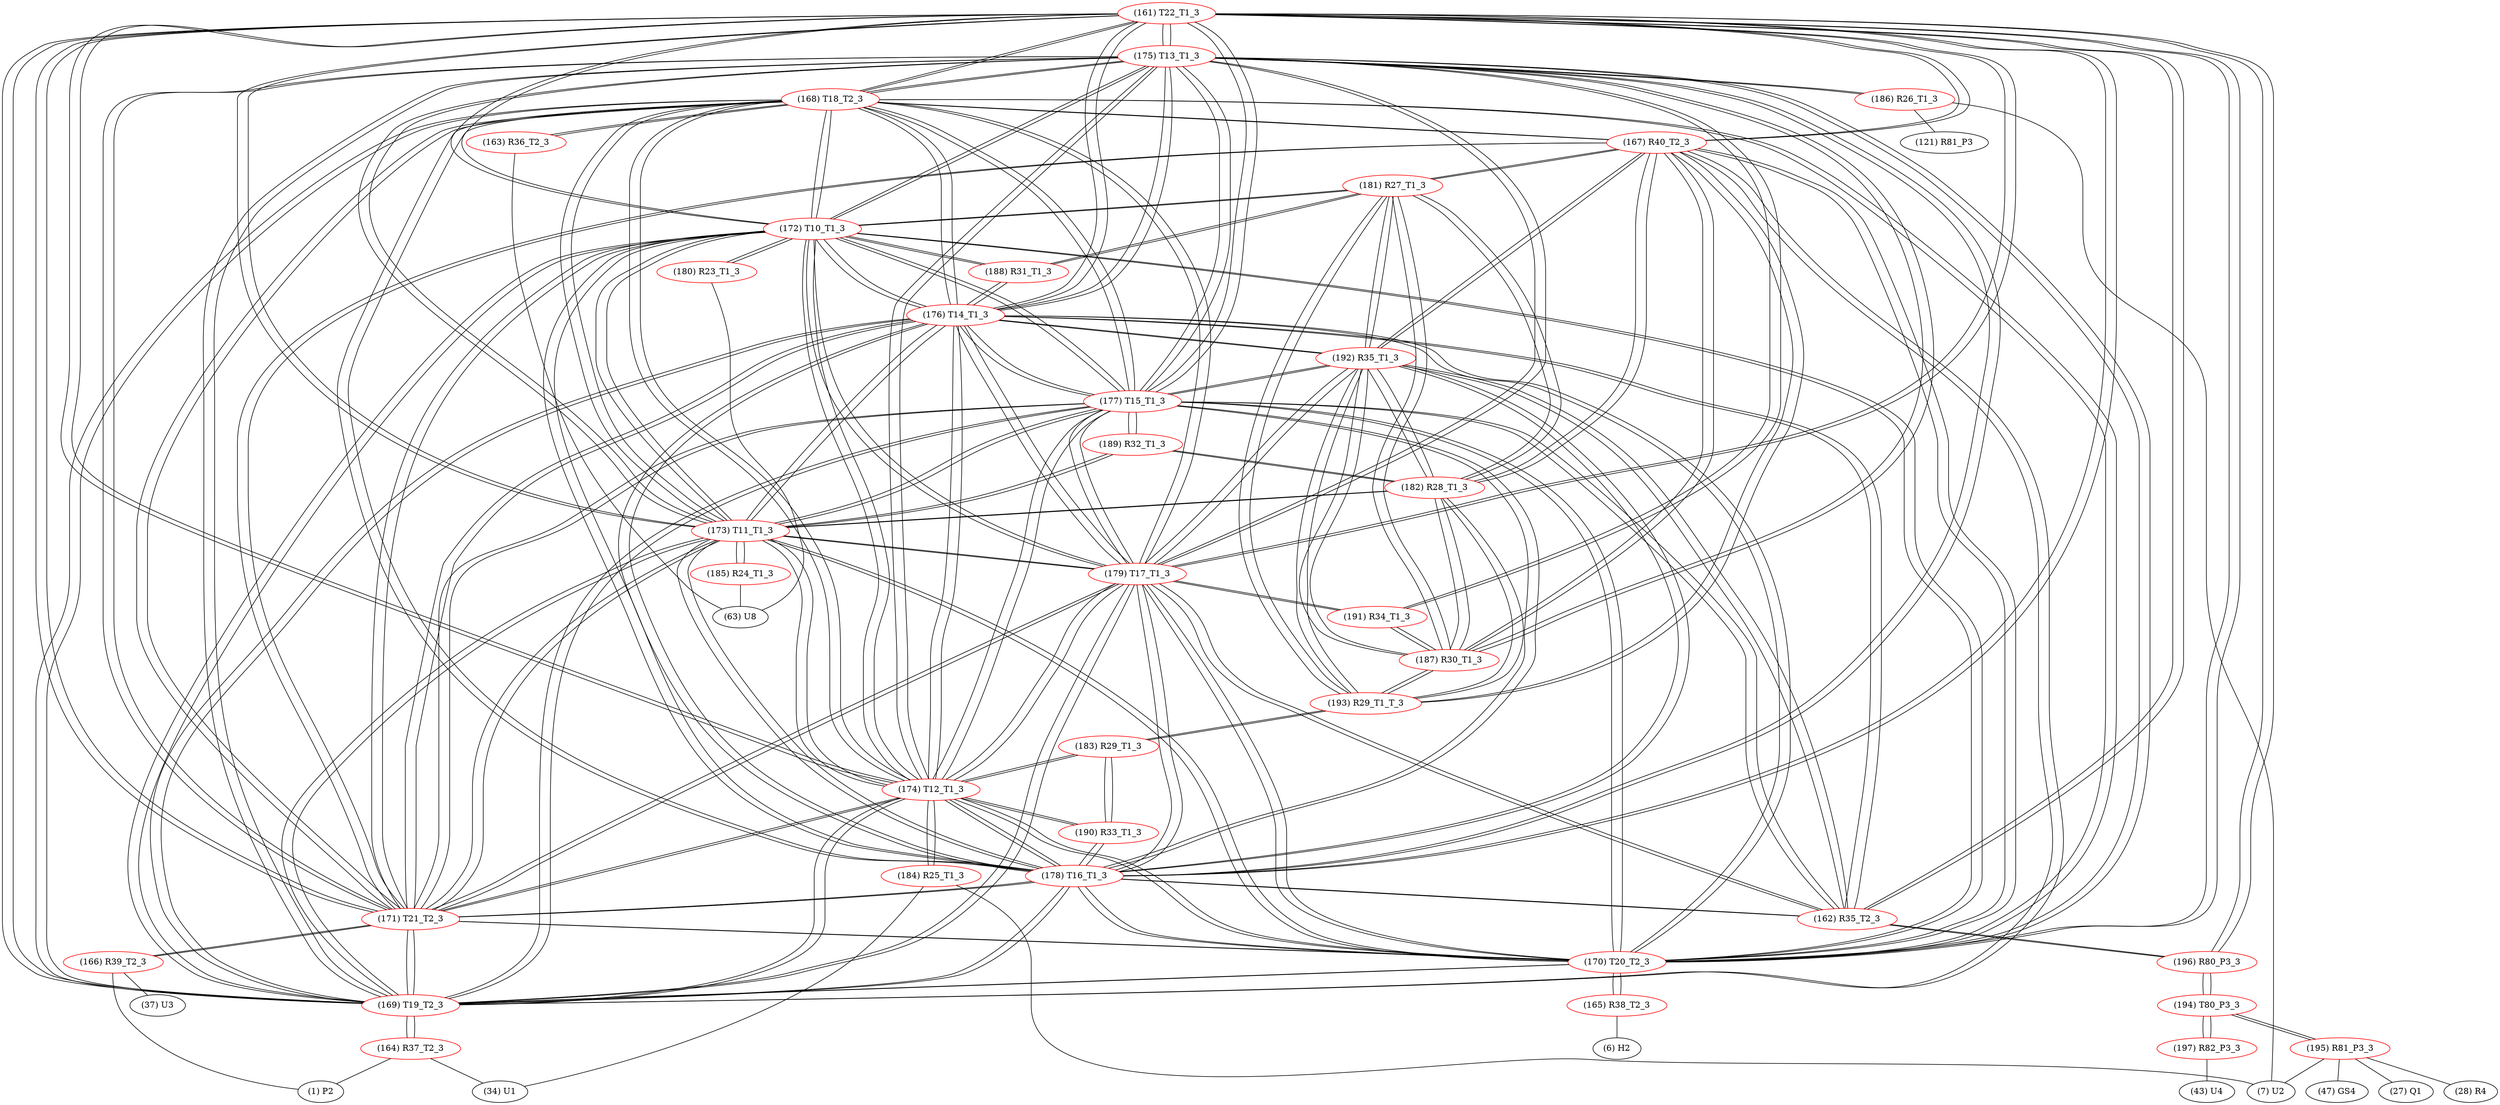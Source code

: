 graph {
	161 [label="(161) T22_T1_3" color=red]
	175 [label="(175) T13_T1_3"]
	168 [label="(168) T18_T2_3"]
	169 [label="(169) T19_T2_3"]
	174 [label="(174) T12_T1_3"]
	177 [label="(177) T15_T1_3"]
	176 [label="(176) T14_T1_3"]
	170 [label="(170) T20_T2_3"]
	171 [label="(171) T21_T2_3"]
	173 [label="(173) T11_T1_3"]
	172 [label="(172) T10_T1_3"]
	178 [label="(178) T16_T1_3"]
	179 [label="(179) T17_T1_3"]
	167 [label="(167) R40_T2_3"]
	196 [label="(196) R80_P3_3"]
	162 [label="(162) R35_T2_3"]
	162 [label="(162) R35_T2_3" color=red]
	177 [label="(177) T15_T1_3"]
	178 [label="(178) T16_T1_3"]
	176 [label="(176) T14_T1_3"]
	179 [label="(179) T17_T1_3"]
	192 [label="(192) R35_T1_3"]
	196 [label="(196) R80_P3_3"]
	161 [label="(161) T22_T1_3"]
	163 [label="(163) R36_T2_3" color=red]
	63 [label="(63) U8"]
	168 [label="(168) T18_T2_3"]
	164 [label="(164) R37_T2_3" color=red]
	1 [label="(1) P2"]
	34 [label="(34) U1"]
	169 [label="(169) T19_T2_3"]
	165 [label="(165) R38_T2_3" color=red]
	6 [label="(6) H2"]
	170 [label="(170) T20_T2_3"]
	166 [label="(166) R39_T2_3" color=red]
	1 [label="(1) P2"]
	37 [label="(37) U3"]
	171 [label="(171) T21_T2_3"]
	167 [label="(167) R40_T2_3" color=red]
	169 [label="(169) T19_T2_3"]
	170 [label="(170) T20_T2_3"]
	171 [label="(171) T21_T2_3"]
	161 [label="(161) T22_T1_3"]
	168 [label="(168) T18_T2_3"]
	193 [label="(193) R29_T1_T_3"]
	182 [label="(182) R28_T1_3"]
	187 [label="(187) R30_T1_3"]
	181 [label="(181) R27_T1_3"]
	192 [label="(192) R35_T1_3"]
	168 [label="(168) T18_T2_3" color=red]
	175 [label="(175) T13_T1_3"]
	169 [label="(169) T19_T2_3"]
	174 [label="(174) T12_T1_3"]
	177 [label="(177) T15_T1_3"]
	176 [label="(176) T14_T1_3"]
	170 [label="(170) T20_T2_3"]
	171 [label="(171) T21_T2_3"]
	173 [label="(173) T11_T1_3"]
	172 [label="(172) T10_T1_3"]
	161 [label="(161) T22_T1_3"]
	178 [label="(178) T16_T1_3"]
	179 [label="(179) T17_T1_3"]
	167 [label="(167) R40_T2_3"]
	163 [label="(163) R36_T2_3"]
	169 [label="(169) T19_T2_3" color=red]
	175 [label="(175) T13_T1_3"]
	168 [label="(168) T18_T2_3"]
	174 [label="(174) T12_T1_3"]
	177 [label="(177) T15_T1_3"]
	176 [label="(176) T14_T1_3"]
	170 [label="(170) T20_T2_3"]
	171 [label="(171) T21_T2_3"]
	173 [label="(173) T11_T1_3"]
	172 [label="(172) T10_T1_3"]
	161 [label="(161) T22_T1_3"]
	178 [label="(178) T16_T1_3"]
	179 [label="(179) T17_T1_3"]
	167 [label="(167) R40_T2_3"]
	164 [label="(164) R37_T2_3"]
	170 [label="(170) T20_T2_3" color=red]
	175 [label="(175) T13_T1_3"]
	168 [label="(168) T18_T2_3"]
	169 [label="(169) T19_T2_3"]
	174 [label="(174) T12_T1_3"]
	177 [label="(177) T15_T1_3"]
	176 [label="(176) T14_T1_3"]
	171 [label="(171) T21_T2_3"]
	173 [label="(173) T11_T1_3"]
	172 [label="(172) T10_T1_3"]
	161 [label="(161) T22_T1_3"]
	178 [label="(178) T16_T1_3"]
	179 [label="(179) T17_T1_3"]
	167 [label="(167) R40_T2_3"]
	165 [label="(165) R38_T2_3"]
	171 [label="(171) T21_T2_3" color=red]
	175 [label="(175) T13_T1_3"]
	168 [label="(168) T18_T2_3"]
	169 [label="(169) T19_T2_3"]
	174 [label="(174) T12_T1_3"]
	177 [label="(177) T15_T1_3"]
	176 [label="(176) T14_T1_3"]
	170 [label="(170) T20_T2_3"]
	173 [label="(173) T11_T1_3"]
	172 [label="(172) T10_T1_3"]
	161 [label="(161) T22_T1_3"]
	178 [label="(178) T16_T1_3"]
	179 [label="(179) T17_T1_3"]
	167 [label="(167) R40_T2_3"]
	166 [label="(166) R39_T2_3"]
	172 [label="(172) T10_T1_3" color=red]
	175 [label="(175) T13_T1_3"]
	168 [label="(168) T18_T2_3"]
	169 [label="(169) T19_T2_3"]
	174 [label="(174) T12_T1_3"]
	177 [label="(177) T15_T1_3"]
	176 [label="(176) T14_T1_3"]
	170 [label="(170) T20_T2_3"]
	171 [label="(171) T21_T2_3"]
	173 [label="(173) T11_T1_3"]
	161 [label="(161) T22_T1_3"]
	178 [label="(178) T16_T1_3"]
	179 [label="(179) T17_T1_3"]
	180 [label="(180) R23_T1_3"]
	181 [label="(181) R27_T1_3"]
	188 [label="(188) R31_T1_3"]
	173 [label="(173) T11_T1_3" color=red]
	175 [label="(175) T13_T1_3"]
	168 [label="(168) T18_T2_3"]
	169 [label="(169) T19_T2_3"]
	174 [label="(174) T12_T1_3"]
	177 [label="(177) T15_T1_3"]
	176 [label="(176) T14_T1_3"]
	170 [label="(170) T20_T2_3"]
	171 [label="(171) T21_T2_3"]
	172 [label="(172) T10_T1_3"]
	161 [label="(161) T22_T1_3"]
	178 [label="(178) T16_T1_3"]
	179 [label="(179) T17_T1_3"]
	185 [label="(185) R24_T1_3"]
	189 [label="(189) R32_T1_3"]
	182 [label="(182) R28_T1_3"]
	174 [label="(174) T12_T1_3" color=red]
	175 [label="(175) T13_T1_3"]
	168 [label="(168) T18_T2_3"]
	169 [label="(169) T19_T2_3"]
	177 [label="(177) T15_T1_3"]
	176 [label="(176) T14_T1_3"]
	170 [label="(170) T20_T2_3"]
	171 [label="(171) T21_T2_3"]
	173 [label="(173) T11_T1_3"]
	172 [label="(172) T10_T1_3"]
	161 [label="(161) T22_T1_3"]
	178 [label="(178) T16_T1_3"]
	179 [label="(179) T17_T1_3"]
	190 [label="(190) R33_T1_3"]
	183 [label="(183) R29_T1_3"]
	184 [label="(184) R25_T1_3"]
	175 [label="(175) T13_T1_3" color=red]
	168 [label="(168) T18_T2_3"]
	169 [label="(169) T19_T2_3"]
	174 [label="(174) T12_T1_3"]
	177 [label="(177) T15_T1_3"]
	176 [label="(176) T14_T1_3"]
	170 [label="(170) T20_T2_3"]
	171 [label="(171) T21_T2_3"]
	173 [label="(173) T11_T1_3"]
	172 [label="(172) T10_T1_3"]
	161 [label="(161) T22_T1_3"]
	178 [label="(178) T16_T1_3"]
	179 [label="(179) T17_T1_3"]
	187 [label="(187) R30_T1_3"]
	191 [label="(191) R34_T1_3"]
	186 [label="(186) R26_T1_3"]
	176 [label="(176) T14_T1_3" color=red]
	175 [label="(175) T13_T1_3"]
	168 [label="(168) T18_T2_3"]
	169 [label="(169) T19_T2_3"]
	174 [label="(174) T12_T1_3"]
	177 [label="(177) T15_T1_3"]
	170 [label="(170) T20_T2_3"]
	171 [label="(171) T21_T2_3"]
	173 [label="(173) T11_T1_3"]
	172 [label="(172) T10_T1_3"]
	161 [label="(161) T22_T1_3"]
	178 [label="(178) T16_T1_3"]
	179 [label="(179) T17_T1_3"]
	162 [label="(162) R35_T2_3"]
	192 [label="(192) R35_T1_3"]
	188 [label="(188) R31_T1_3"]
	177 [label="(177) T15_T1_3" color=red]
	175 [label="(175) T13_T1_3"]
	168 [label="(168) T18_T2_3"]
	169 [label="(169) T19_T2_3"]
	174 [label="(174) T12_T1_3"]
	176 [label="(176) T14_T1_3"]
	170 [label="(170) T20_T2_3"]
	171 [label="(171) T21_T2_3"]
	173 [label="(173) T11_T1_3"]
	172 [label="(172) T10_T1_3"]
	161 [label="(161) T22_T1_3"]
	178 [label="(178) T16_T1_3"]
	179 [label="(179) T17_T1_3"]
	162 [label="(162) R35_T2_3"]
	192 [label="(192) R35_T1_3"]
	189 [label="(189) R32_T1_3"]
	178 [label="(178) T16_T1_3" color=red]
	175 [label="(175) T13_T1_3"]
	168 [label="(168) T18_T2_3"]
	169 [label="(169) T19_T2_3"]
	174 [label="(174) T12_T1_3"]
	177 [label="(177) T15_T1_3"]
	176 [label="(176) T14_T1_3"]
	170 [label="(170) T20_T2_3"]
	171 [label="(171) T21_T2_3"]
	173 [label="(173) T11_T1_3"]
	172 [label="(172) T10_T1_3"]
	161 [label="(161) T22_T1_3"]
	179 [label="(179) T17_T1_3"]
	162 [label="(162) R35_T2_3"]
	192 [label="(192) R35_T1_3"]
	190 [label="(190) R33_T1_3"]
	179 [label="(179) T17_T1_3" color=red]
	175 [label="(175) T13_T1_3"]
	168 [label="(168) T18_T2_3"]
	169 [label="(169) T19_T2_3"]
	174 [label="(174) T12_T1_3"]
	177 [label="(177) T15_T1_3"]
	176 [label="(176) T14_T1_3"]
	170 [label="(170) T20_T2_3"]
	171 [label="(171) T21_T2_3"]
	173 [label="(173) T11_T1_3"]
	172 [label="(172) T10_T1_3"]
	161 [label="(161) T22_T1_3"]
	178 [label="(178) T16_T1_3"]
	162 [label="(162) R35_T2_3"]
	192 [label="(192) R35_T1_3"]
	191 [label="(191) R34_T1_3"]
	180 [label="(180) R23_T1_3" color=red]
	63 [label="(63) U8"]
	172 [label="(172) T10_T1_3"]
	181 [label="(181) R27_T1_3" color=red]
	167 [label="(167) R40_T2_3"]
	193 [label="(193) R29_T1_T_3"]
	182 [label="(182) R28_T1_3"]
	187 [label="(187) R30_T1_3"]
	192 [label="(192) R35_T1_3"]
	172 [label="(172) T10_T1_3"]
	188 [label="(188) R31_T1_3"]
	182 [label="(182) R28_T1_3" color=red]
	167 [label="(167) R40_T2_3"]
	193 [label="(193) R29_T1_T_3"]
	187 [label="(187) R30_T1_3"]
	181 [label="(181) R27_T1_3"]
	192 [label="(192) R35_T1_3"]
	189 [label="(189) R32_T1_3"]
	173 [label="(173) T11_T1_3"]
	183 [label="(183) R29_T1_3" color=red]
	190 [label="(190) R33_T1_3"]
	174 [label="(174) T12_T1_3"]
	193 [label="(193) R29_T1_T_3"]
	184 [label="(184) R25_T1_3" color=red]
	34 [label="(34) U1"]
	7 [label="(7) U2"]
	174 [label="(174) T12_T1_3"]
	185 [label="(185) R24_T1_3" color=red]
	63 [label="(63) U8"]
	173 [label="(173) T11_T1_3"]
	186 [label="(186) R26_T1_3" color=red]
	7 [label="(7) U2"]
	121 [label="(121) R81_P3"]
	175 [label="(175) T13_T1_3"]
	187 [label="(187) R30_T1_3" color=red]
	167 [label="(167) R40_T2_3"]
	193 [label="(193) R29_T1_T_3"]
	182 [label="(182) R28_T1_3"]
	181 [label="(181) R27_T1_3"]
	192 [label="(192) R35_T1_3"]
	191 [label="(191) R34_T1_3"]
	175 [label="(175) T13_T1_3"]
	188 [label="(188) R31_T1_3" color=red]
	181 [label="(181) R27_T1_3"]
	172 [label="(172) T10_T1_3"]
	176 [label="(176) T14_T1_3"]
	189 [label="(189) R32_T1_3" color=red]
	177 [label="(177) T15_T1_3"]
	173 [label="(173) T11_T1_3"]
	182 [label="(182) R28_T1_3"]
	190 [label="(190) R33_T1_3" color=red]
	178 [label="(178) T16_T1_3"]
	174 [label="(174) T12_T1_3"]
	183 [label="(183) R29_T1_3"]
	191 [label="(191) R34_T1_3" color=red]
	179 [label="(179) T17_T1_3"]
	187 [label="(187) R30_T1_3"]
	175 [label="(175) T13_T1_3"]
	192 [label="(192) R35_T1_3" color=red]
	177 [label="(177) T15_T1_3"]
	178 [label="(178) T16_T1_3"]
	176 [label="(176) T14_T1_3"]
	179 [label="(179) T17_T1_3"]
	162 [label="(162) R35_T2_3"]
	167 [label="(167) R40_T2_3"]
	193 [label="(193) R29_T1_T_3"]
	182 [label="(182) R28_T1_3"]
	187 [label="(187) R30_T1_3"]
	181 [label="(181) R27_T1_3"]
	193 [label="(193) R29_T1_T_3" color=red]
	167 [label="(167) R40_T2_3"]
	182 [label="(182) R28_T1_3"]
	187 [label="(187) R30_T1_3"]
	181 [label="(181) R27_T1_3"]
	192 [label="(192) R35_T1_3"]
	183 [label="(183) R29_T1_3"]
	194 [label="(194) T80_P3_3" color=red]
	195 [label="(195) R81_P3_3"]
	197 [label="(197) R82_P3_3"]
	196 [label="(196) R80_P3_3"]
	195 [label="(195) R81_P3_3" color=red]
	27 [label="(27) Q1"]
	28 [label="(28) R4"]
	7 [label="(7) U2"]
	47 [label="(47) GS4"]
	194 [label="(194) T80_P3_3"]
	196 [label="(196) R80_P3_3" color=red]
	161 [label="(161) T22_T1_3"]
	162 [label="(162) R35_T2_3"]
	194 [label="(194) T80_P3_3"]
	197 [label="(197) R82_P3_3" color=red]
	43 [label="(43) U4"]
	194 [label="(194) T80_P3_3"]
	161 -- 175
	161 -- 168
	161 -- 169
	161 -- 174
	161 -- 177
	161 -- 176
	161 -- 170
	161 -- 171
	161 -- 173
	161 -- 172
	161 -- 178
	161 -- 179
	161 -- 167
	161 -- 196
	161 -- 162
	162 -- 177
	162 -- 178
	162 -- 176
	162 -- 179
	162 -- 192
	162 -- 196
	162 -- 161
	163 -- 63
	163 -- 168
	164 -- 1
	164 -- 34
	164 -- 169
	165 -- 6
	165 -- 170
	166 -- 1
	166 -- 37
	166 -- 171
	167 -- 169
	167 -- 170
	167 -- 171
	167 -- 161
	167 -- 168
	167 -- 193
	167 -- 182
	167 -- 187
	167 -- 181
	167 -- 192
	168 -- 175
	168 -- 169
	168 -- 174
	168 -- 177
	168 -- 176
	168 -- 170
	168 -- 171
	168 -- 173
	168 -- 172
	168 -- 161
	168 -- 178
	168 -- 179
	168 -- 167
	168 -- 163
	169 -- 175
	169 -- 168
	169 -- 174
	169 -- 177
	169 -- 176
	169 -- 170
	169 -- 171
	169 -- 173
	169 -- 172
	169 -- 161
	169 -- 178
	169 -- 179
	169 -- 167
	169 -- 164
	170 -- 175
	170 -- 168
	170 -- 169
	170 -- 174
	170 -- 177
	170 -- 176
	170 -- 171
	170 -- 173
	170 -- 172
	170 -- 161
	170 -- 178
	170 -- 179
	170 -- 167
	170 -- 165
	171 -- 175
	171 -- 168
	171 -- 169
	171 -- 174
	171 -- 177
	171 -- 176
	171 -- 170
	171 -- 173
	171 -- 172
	171 -- 161
	171 -- 178
	171 -- 179
	171 -- 167
	171 -- 166
	172 -- 175
	172 -- 168
	172 -- 169
	172 -- 174
	172 -- 177
	172 -- 176
	172 -- 170
	172 -- 171
	172 -- 173
	172 -- 161
	172 -- 178
	172 -- 179
	172 -- 180
	172 -- 181
	172 -- 188
	173 -- 175
	173 -- 168
	173 -- 169
	173 -- 174
	173 -- 177
	173 -- 176
	173 -- 170
	173 -- 171
	173 -- 172
	173 -- 161
	173 -- 178
	173 -- 179
	173 -- 185
	173 -- 189
	173 -- 182
	174 -- 175
	174 -- 168
	174 -- 169
	174 -- 177
	174 -- 176
	174 -- 170
	174 -- 171
	174 -- 173
	174 -- 172
	174 -- 161
	174 -- 178
	174 -- 179
	174 -- 190
	174 -- 183
	174 -- 184
	175 -- 168
	175 -- 169
	175 -- 174
	175 -- 177
	175 -- 176
	175 -- 170
	175 -- 171
	175 -- 173
	175 -- 172
	175 -- 161
	175 -- 178
	175 -- 179
	175 -- 187
	175 -- 191
	175 -- 186
	176 -- 175
	176 -- 168
	176 -- 169
	176 -- 174
	176 -- 177
	176 -- 170
	176 -- 171
	176 -- 173
	176 -- 172
	176 -- 161
	176 -- 178
	176 -- 179
	176 -- 162
	176 -- 192
	176 -- 188
	177 -- 175
	177 -- 168
	177 -- 169
	177 -- 174
	177 -- 176
	177 -- 170
	177 -- 171
	177 -- 173
	177 -- 172
	177 -- 161
	177 -- 178
	177 -- 179
	177 -- 162
	177 -- 192
	177 -- 189
	178 -- 175
	178 -- 168
	178 -- 169
	178 -- 174
	178 -- 177
	178 -- 176
	178 -- 170
	178 -- 171
	178 -- 173
	178 -- 172
	178 -- 161
	178 -- 179
	178 -- 162
	178 -- 192
	178 -- 190
	179 -- 175
	179 -- 168
	179 -- 169
	179 -- 174
	179 -- 177
	179 -- 176
	179 -- 170
	179 -- 171
	179 -- 173
	179 -- 172
	179 -- 161
	179 -- 178
	179 -- 162
	179 -- 192
	179 -- 191
	180 -- 63
	180 -- 172
	181 -- 167
	181 -- 193
	181 -- 182
	181 -- 187
	181 -- 192
	181 -- 172
	181 -- 188
	182 -- 167
	182 -- 193
	182 -- 187
	182 -- 181
	182 -- 192
	182 -- 189
	182 -- 173
	183 -- 190
	183 -- 174
	183 -- 193
	184 -- 34
	184 -- 7
	184 -- 174
	185 -- 63
	185 -- 173
	186 -- 7
	186 -- 121
	186 -- 175
	187 -- 167
	187 -- 193
	187 -- 182
	187 -- 181
	187 -- 192
	187 -- 191
	187 -- 175
	188 -- 181
	188 -- 172
	188 -- 176
	189 -- 177
	189 -- 173
	189 -- 182
	190 -- 178
	190 -- 174
	190 -- 183
	191 -- 179
	191 -- 187
	191 -- 175
	192 -- 177
	192 -- 178
	192 -- 176
	192 -- 179
	192 -- 162
	192 -- 167
	192 -- 193
	192 -- 182
	192 -- 187
	192 -- 181
	193 -- 167
	193 -- 182
	193 -- 187
	193 -- 181
	193 -- 192
	193 -- 183
	194 -- 195
	194 -- 197
	194 -- 196
	195 -- 27
	195 -- 28
	195 -- 7
	195 -- 47
	195 -- 194
	196 -- 161
	196 -- 162
	196 -- 194
	197 -- 43
	197 -- 194
}